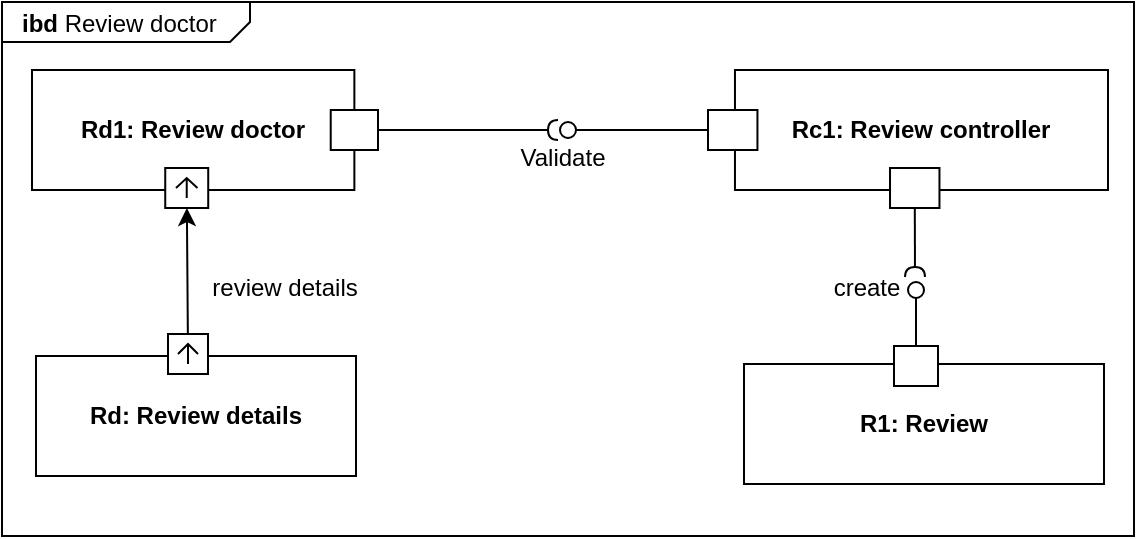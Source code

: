 <mxfile version="24.4.10" type="github">
  <diagram name="Página-1" id="E3bMzzCmY1Trt0Km2Rc1">
    <mxGraphModel dx="1789" dy="1354" grid="0" gridSize="10" guides="1" tooltips="1" connect="1" arrows="1" fold="1" page="0" pageScale="1" pageWidth="827" pageHeight="1169" math="0" shadow="0">
      <root>
        <mxCell id="0" />
        <mxCell id="1" parent="0" />
        <mxCell id="Ko40XoPrOJkN5bWjKQfd-1" value="&lt;p style=&quot;margin:0px;margin-top:4px;margin-left:10px;text-align:left;&quot;&gt;&lt;b&gt;ibd&lt;/b&gt;&amp;nbsp;Review doctor&lt;/p&gt;" style="html=1;shape=mxgraph.sysml.package;labelX=124.97;align=left;spacingLeft=10;html=1;overflow=fill;whiteSpace=wrap;recursiveResize=0;" parent="1" vertex="1">
          <mxGeometry x="-731" y="-517" width="566" height="267" as="geometry" />
        </mxCell>
        <mxCell id="Ko40XoPrOJkN5bWjKQfd-2" style="rounded=0;orthogonalLoop=1;jettySize=auto;html=1;" parent="1" source="Ko40XoPrOJkN5bWjKQfd-5" target="Ko40XoPrOJkN5bWjKQfd-17" edge="1">
          <mxGeometry relative="1" as="geometry" />
        </mxCell>
        <mxCell id="Ko40XoPrOJkN5bWjKQfd-3" value="" style="group" parent="1" vertex="1" connectable="0">
          <mxGeometry x="-698" y="-351" width="144" height="71" as="geometry" />
        </mxCell>
        <mxCell id="Ko40XoPrOJkN5bWjKQfd-4" value="&lt;b&gt;Rd: Review details&lt;/b&gt;" style="rounded=0;whiteSpace=wrap;html=1;fillColor=none;container=0;" parent="Ko40XoPrOJkN5bWjKQfd-3" vertex="1">
          <mxGeometry x="-16" y="11" width="160" height="60" as="geometry" />
        </mxCell>
        <mxCell id="Ko40XoPrOJkN5bWjKQfd-5" value="" style="html=1;shape=mxgraph.sysml.port;sysMLPortType=flowN;" parent="Ko40XoPrOJkN5bWjKQfd-3" vertex="1">
          <mxGeometry x="50" width="20" height="20" as="geometry" />
        </mxCell>
        <mxCell id="Ko40XoPrOJkN5bWjKQfd-6" value="review details" style="text;html=1;align=center;verticalAlign=middle;resizable=0;points=[];autosize=1;strokeColor=none;fillColor=none;" parent="1" vertex="1">
          <mxGeometry x="-636" y="-387" width="91" height="26" as="geometry" />
        </mxCell>
        <mxCell id="Ko40XoPrOJkN5bWjKQfd-7" value="" style="endArrow=none;html=1;rounded=0;align=center;verticalAlign=top;endFill=0;labelBackgroundColor=none;endSize=2;" parent="1" source="Ko40XoPrOJkN5bWjKQfd-21" target="Ko40XoPrOJkN5bWjKQfd-8" edge="1">
          <mxGeometry relative="1" as="geometry">
            <mxPoint x="-376" y="-455" as="sourcePoint" />
          </mxGeometry>
        </mxCell>
        <mxCell id="Ko40XoPrOJkN5bWjKQfd-8" value="" style="ellipse;html=1;fontSize=11;align=center;fillColor=none;points=[];aspect=fixed;resizable=0;verticalAlign=bottom;labelPosition=center;verticalLabelPosition=top;flipH=1;" parent="1" vertex="1">
          <mxGeometry x="-452" y="-457" width="8" height="8" as="geometry" />
        </mxCell>
        <mxCell id="Ko40XoPrOJkN5bWjKQfd-9" value="" style="endArrow=none;html=1;rounded=0;align=center;verticalAlign=top;endFill=0;labelBackgroundColor=none;endSize=2;" parent="1" source="Ko40XoPrOJkN5bWjKQfd-18" target="Ko40XoPrOJkN5bWjKQfd-10" edge="1">
          <mxGeometry relative="1" as="geometry" />
        </mxCell>
        <mxCell id="Ko40XoPrOJkN5bWjKQfd-10" value="" style="shape=requiredInterface;html=1;fontSize=11;align=center;fillColor=none;points=[];aspect=fixed;resizable=0;verticalAlign=bottom;labelPosition=center;verticalLabelPosition=top;flipH=1;rotation=0;" parent="1" vertex="1">
          <mxGeometry x="-458" y="-458" width="5" height="10" as="geometry" />
        </mxCell>
        <mxCell id="Ko40XoPrOJkN5bWjKQfd-11" value="Validate" style="text;html=1;align=center;verticalAlign=middle;resizable=0;points=[];autosize=1;strokeColor=none;fillColor=none;" parent="1" vertex="1">
          <mxGeometry x="-481" y="-452" width="60" height="26" as="geometry" />
        </mxCell>
        <mxCell id="Ko40XoPrOJkN5bWjKQfd-12" value="" style="endArrow=none;html=1;rounded=0;align=center;verticalAlign=top;endFill=0;labelBackgroundColor=none;endSize=2;" parent="1" source="Ko40XoPrOJkN5bWjKQfd-22" target="Ko40XoPrOJkN5bWjKQfd-13" edge="1">
          <mxGeometry relative="1" as="geometry" />
        </mxCell>
        <mxCell id="Ko40XoPrOJkN5bWjKQfd-13" value="" style="shape=requiredInterface;html=1;fontSize=11;align=center;fillColor=none;points=[];aspect=fixed;resizable=0;verticalAlign=bottom;labelPosition=center;verticalLabelPosition=top;flipH=1;rotation=90;" parent="1" vertex="1">
          <mxGeometry x="-277" y="-387" width="5" height="10" as="geometry" />
        </mxCell>
        <mxCell id="Ko40XoPrOJkN5bWjKQfd-14" value="create" style="text;html=1;align=center;verticalAlign=middle;resizable=0;points=[];autosize=1;strokeColor=none;fillColor=none;" parent="1" vertex="1">
          <mxGeometry x="-324.5" y="-387" width="51" height="26" as="geometry" />
        </mxCell>
        <mxCell id="Ko40XoPrOJkN5bWjKQfd-15" value="" style="group" parent="1" vertex="1" connectable="0">
          <mxGeometry x="-716" y="-483" width="173" height="69" as="geometry" />
        </mxCell>
        <mxCell id="Ko40XoPrOJkN5bWjKQfd-16" value="&lt;b&gt;Rd1: Review doctor&lt;/b&gt;" style="rounded=0;whiteSpace=wrap;html=1;fillColor=none;container=0;" parent="Ko40XoPrOJkN5bWjKQfd-15" vertex="1">
          <mxGeometry width="161.18" height="60" as="geometry" />
        </mxCell>
        <mxCell id="Ko40XoPrOJkN5bWjKQfd-17" value="" style="html=1;shape=mxgraph.sysml.port;sysMLPortType=flowN;container=0;" parent="Ko40XoPrOJkN5bWjKQfd-15" vertex="1">
          <mxGeometry x="66.621" y="49" width="21.491" height="20" as="geometry" />
        </mxCell>
        <mxCell id="Ko40XoPrOJkN5bWjKQfd-18" value="" style="html=1;rounded=0;container=0;" parent="Ko40XoPrOJkN5bWjKQfd-15" vertex="1">
          <mxGeometry x="149.36" y="20" width="23.64" height="20" as="geometry" />
        </mxCell>
        <mxCell id="Ko40XoPrOJkN5bWjKQfd-19" value="" style="group" parent="1" vertex="1" connectable="0">
          <mxGeometry x="-378" y="-483" width="200" height="69" as="geometry" />
        </mxCell>
        <mxCell id="Ko40XoPrOJkN5bWjKQfd-20" value="&lt;b&gt;Rc1: Review controller&lt;/b&gt;" style="rounded=0;whiteSpace=wrap;html=1;fillColor=none;container=0;" parent="Ko40XoPrOJkN5bWjKQfd-19" vertex="1">
          <mxGeometry x="13.483" width="186.517" height="60" as="geometry" />
        </mxCell>
        <mxCell id="Ko40XoPrOJkN5bWjKQfd-21" value="" style="html=1;rounded=0;fillColor=default;" parent="Ko40XoPrOJkN5bWjKQfd-19" vertex="1">
          <mxGeometry y="20" width="24.719" height="20" as="geometry" />
        </mxCell>
        <mxCell id="Ko40XoPrOJkN5bWjKQfd-22" value="" style="html=1;rounded=0;container=0;" parent="Ko40XoPrOJkN5bWjKQfd-19" vertex="1">
          <mxGeometry x="91.011" y="49" width="24.719" height="20" as="geometry" />
        </mxCell>
        <mxCell id="Ko40XoPrOJkN5bWjKQfd-23" value="" style="group" parent="1" vertex="1" connectable="0">
          <mxGeometry x="-353" y="-345" width="173" height="69" as="geometry" />
        </mxCell>
        <mxCell id="Ko40XoPrOJkN5bWjKQfd-24" value="&lt;b&gt;R1: Review&lt;/b&gt;" style="rounded=0;whiteSpace=wrap;html=1;fillColor=none;container=0;" parent="Ko40XoPrOJkN5bWjKQfd-23" vertex="1">
          <mxGeometry x="-7" y="9" width="180" height="60" as="geometry" />
        </mxCell>
        <mxCell id="Ko40XoPrOJkN5bWjKQfd-25" value="" style="endArrow=none;html=1;rounded=0;align=center;verticalAlign=top;endFill=0;labelBackgroundColor=none;endSize=2;" parent="Ko40XoPrOJkN5bWjKQfd-23" source="Ko40XoPrOJkN5bWjKQfd-27" target="Ko40XoPrOJkN5bWjKQfd-26" edge="1">
          <mxGeometry relative="1" as="geometry">
            <mxPoint x="32" y="-19" as="sourcePoint" />
          </mxGeometry>
        </mxCell>
        <mxCell id="Ko40XoPrOJkN5bWjKQfd-26" value="" style="ellipse;html=1;fontSize=11;align=center;fillColor=none;points=[];aspect=fixed;resizable=0;verticalAlign=bottom;labelPosition=center;verticalLabelPosition=top;flipH=1;" parent="Ko40XoPrOJkN5bWjKQfd-23" vertex="1">
          <mxGeometry x="75" y="-32" width="8" height="8" as="geometry" />
        </mxCell>
        <mxCell id="Ko40XoPrOJkN5bWjKQfd-27" value="" style="html=1;rounded=0;fillColor=default;" parent="Ko40XoPrOJkN5bWjKQfd-23" vertex="1">
          <mxGeometry x="68" width="22" height="20" as="geometry" />
        </mxCell>
      </root>
    </mxGraphModel>
  </diagram>
</mxfile>
